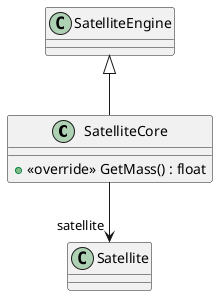 @startuml
class SatelliteCore {
    + <<override>> GetMass() : float
}
SatelliteEngine <|-- SatelliteCore
SatelliteCore --> "satellite" Satellite
@enduml
